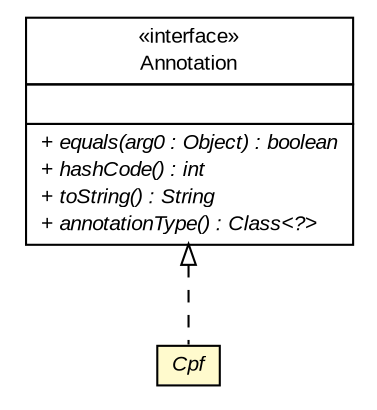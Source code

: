 #!/usr/local/bin/dot
#
# Class diagram 
# Generated by UMLGraph version R5_6 (http://www.umlgraph.org/)
#

digraph G {
	edge [fontname="arial",fontsize=10,labelfontname="arial",labelfontsize=10];
	node [fontname="arial",fontsize=10,shape=plaintext];
	nodesep=0.25;
	ranksep=0.5;
	// br.gov.to.sefaz.business.service.validation.custom.Cpf
	c309 [label=<<table title="br.gov.to.sefaz.business.service.validation.custom.Cpf" border="0" cellborder="1" cellspacing="0" cellpadding="2" port="p" bgcolor="lemonChiffon" href="./Cpf.html">
		<tr><td><table border="0" cellspacing="0" cellpadding="1">
<tr><td align="center" balign="center"><font face="arial italic"> Cpf </font></td></tr>
		</table></td></tr>
		</table>>, URL="./Cpf.html", fontname="arial", fontcolor="black", fontsize=10.0];
	//br.gov.to.sefaz.business.service.validation.custom.Cpf implements java.lang.annotation.Annotation
	c322:p -> c309:p [dir=back,arrowtail=empty,style=dashed];
	// java.lang.annotation.Annotation
	c322 [label=<<table title="java.lang.annotation.Annotation" border="0" cellborder="1" cellspacing="0" cellpadding="2" port="p" href="http://java.sun.com/j2se/1.4.2/docs/api/java/lang/annotation/Annotation.html">
		<tr><td><table border="0" cellspacing="0" cellpadding="1">
<tr><td align="center" balign="center"> &#171;interface&#187; </td></tr>
<tr><td align="center" balign="center"> Annotation </td></tr>
		</table></td></tr>
		<tr><td><table border="0" cellspacing="0" cellpadding="1">
<tr><td align="left" balign="left">  </td></tr>
		</table></td></tr>
		<tr><td><table border="0" cellspacing="0" cellpadding="1">
<tr><td align="left" balign="left"><font face="arial italic" point-size="10.0"> + equals(arg0 : Object) : boolean </font></td></tr>
<tr><td align="left" balign="left"><font face="arial italic" point-size="10.0"> + hashCode() : int </font></td></tr>
<tr><td align="left" balign="left"><font face="arial italic" point-size="10.0"> + toString() : String </font></td></tr>
<tr><td align="left" balign="left"><font face="arial italic" point-size="10.0"> + annotationType() : Class&lt;?&gt; </font></td></tr>
		</table></td></tr>
		</table>>, URL="http://java.sun.com/j2se/1.4.2/docs/api/java/lang/annotation/Annotation.html", fontname="arial", fontcolor="black", fontsize=10.0];
}

